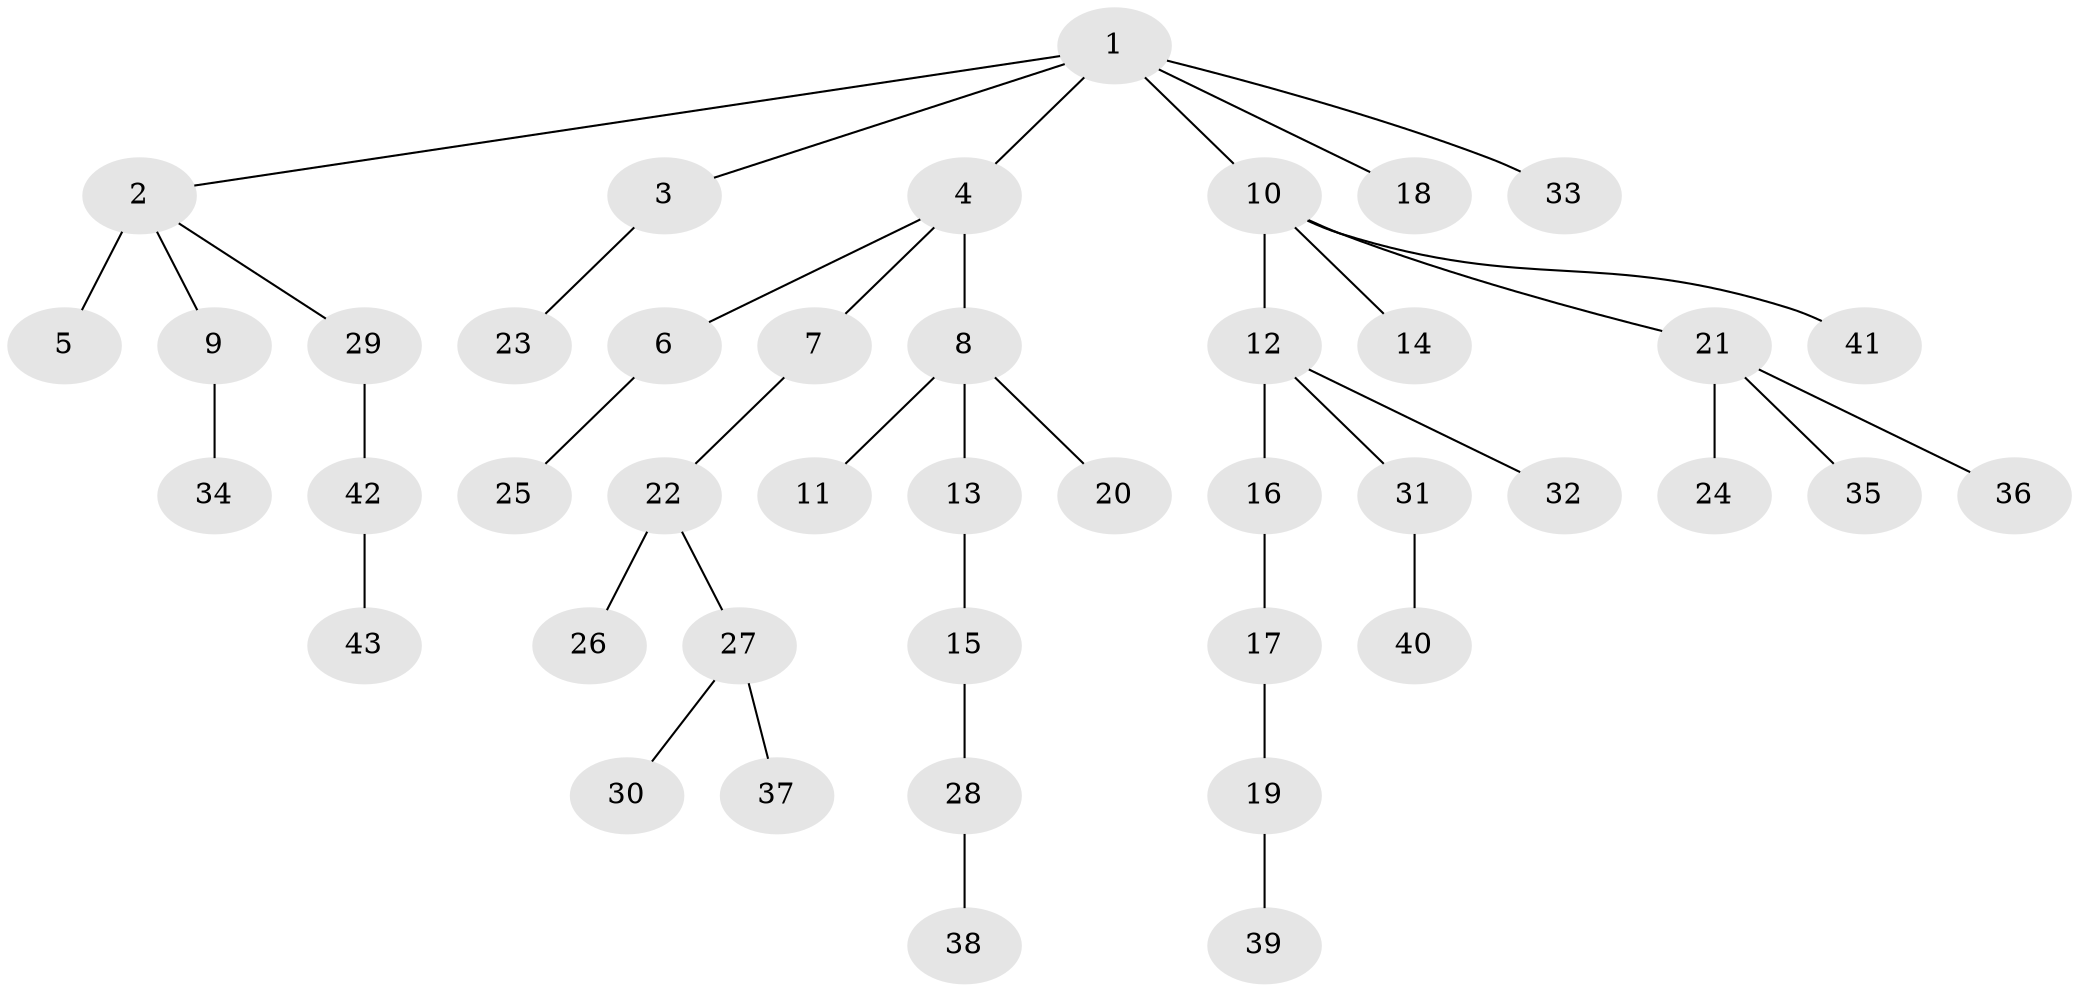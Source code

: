 // original degree distribution, {7: 0.012048192771084338, 4: 0.060240963855421686, 2: 0.24096385542168675, 6: 0.024096385542168676, 3: 0.13253012048192772, 1: 0.5060240963855421, 5: 0.024096385542168676}
// Generated by graph-tools (version 1.1) at 2025/36/03/09/25 02:36:56]
// undirected, 43 vertices, 42 edges
graph export_dot {
graph [start="1"]
  node [color=gray90,style=filled];
  1;
  2;
  3;
  4;
  5;
  6;
  7;
  8;
  9;
  10;
  11;
  12;
  13;
  14;
  15;
  16;
  17;
  18;
  19;
  20;
  21;
  22;
  23;
  24;
  25;
  26;
  27;
  28;
  29;
  30;
  31;
  32;
  33;
  34;
  35;
  36;
  37;
  38;
  39;
  40;
  41;
  42;
  43;
  1 -- 2 [weight=1.0];
  1 -- 3 [weight=1.0];
  1 -- 4 [weight=1.0];
  1 -- 10 [weight=1.0];
  1 -- 18 [weight=1.0];
  1 -- 33 [weight=1.0];
  2 -- 5 [weight=3.0];
  2 -- 9 [weight=1.0];
  2 -- 29 [weight=1.0];
  3 -- 23 [weight=1.0];
  4 -- 6 [weight=1.0];
  4 -- 7 [weight=1.0];
  4 -- 8 [weight=2.0];
  6 -- 25 [weight=1.0];
  7 -- 22 [weight=1.0];
  8 -- 11 [weight=1.0];
  8 -- 13 [weight=1.0];
  8 -- 20 [weight=1.0];
  9 -- 34 [weight=1.0];
  10 -- 12 [weight=1.0];
  10 -- 14 [weight=1.0];
  10 -- 21 [weight=1.0];
  10 -- 41 [weight=1.0];
  12 -- 16 [weight=2.0];
  12 -- 31 [weight=1.0];
  12 -- 32 [weight=1.0];
  13 -- 15 [weight=1.0];
  15 -- 28 [weight=1.0];
  16 -- 17 [weight=3.0];
  17 -- 19 [weight=1.0];
  19 -- 39 [weight=1.0];
  21 -- 24 [weight=1.0];
  21 -- 35 [weight=1.0];
  21 -- 36 [weight=1.0];
  22 -- 26 [weight=1.0];
  22 -- 27 [weight=1.0];
  27 -- 30 [weight=1.0];
  27 -- 37 [weight=1.0];
  28 -- 38 [weight=1.0];
  29 -- 42 [weight=1.0];
  31 -- 40 [weight=1.0];
  42 -- 43 [weight=1.0];
}
